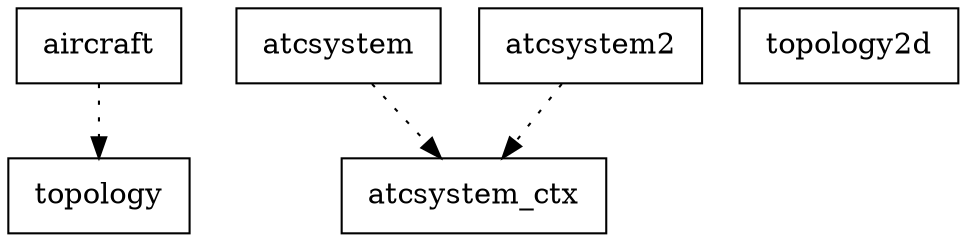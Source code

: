 digraph {
aircraft [ label=" aircraft " shape= box ]
atcsystem [ label=" atcsystem " shape= box ]
atcsystem2 [ label=" atcsystem2 " shape= box ]
atcsystem_ctx [ label=" atcsystem_ctx " shape= box ]
topology [ label=" topology " shape= box ]
topology2d [ label=" topology2d " shape= box ]

"aircraft" -> "topology" [style= dotted ]
"atcsystem" -> "atcsystem_ctx" [style= dotted ]
"atcsystem2" -> "atcsystem_ctx" [style= dotted ]
}
